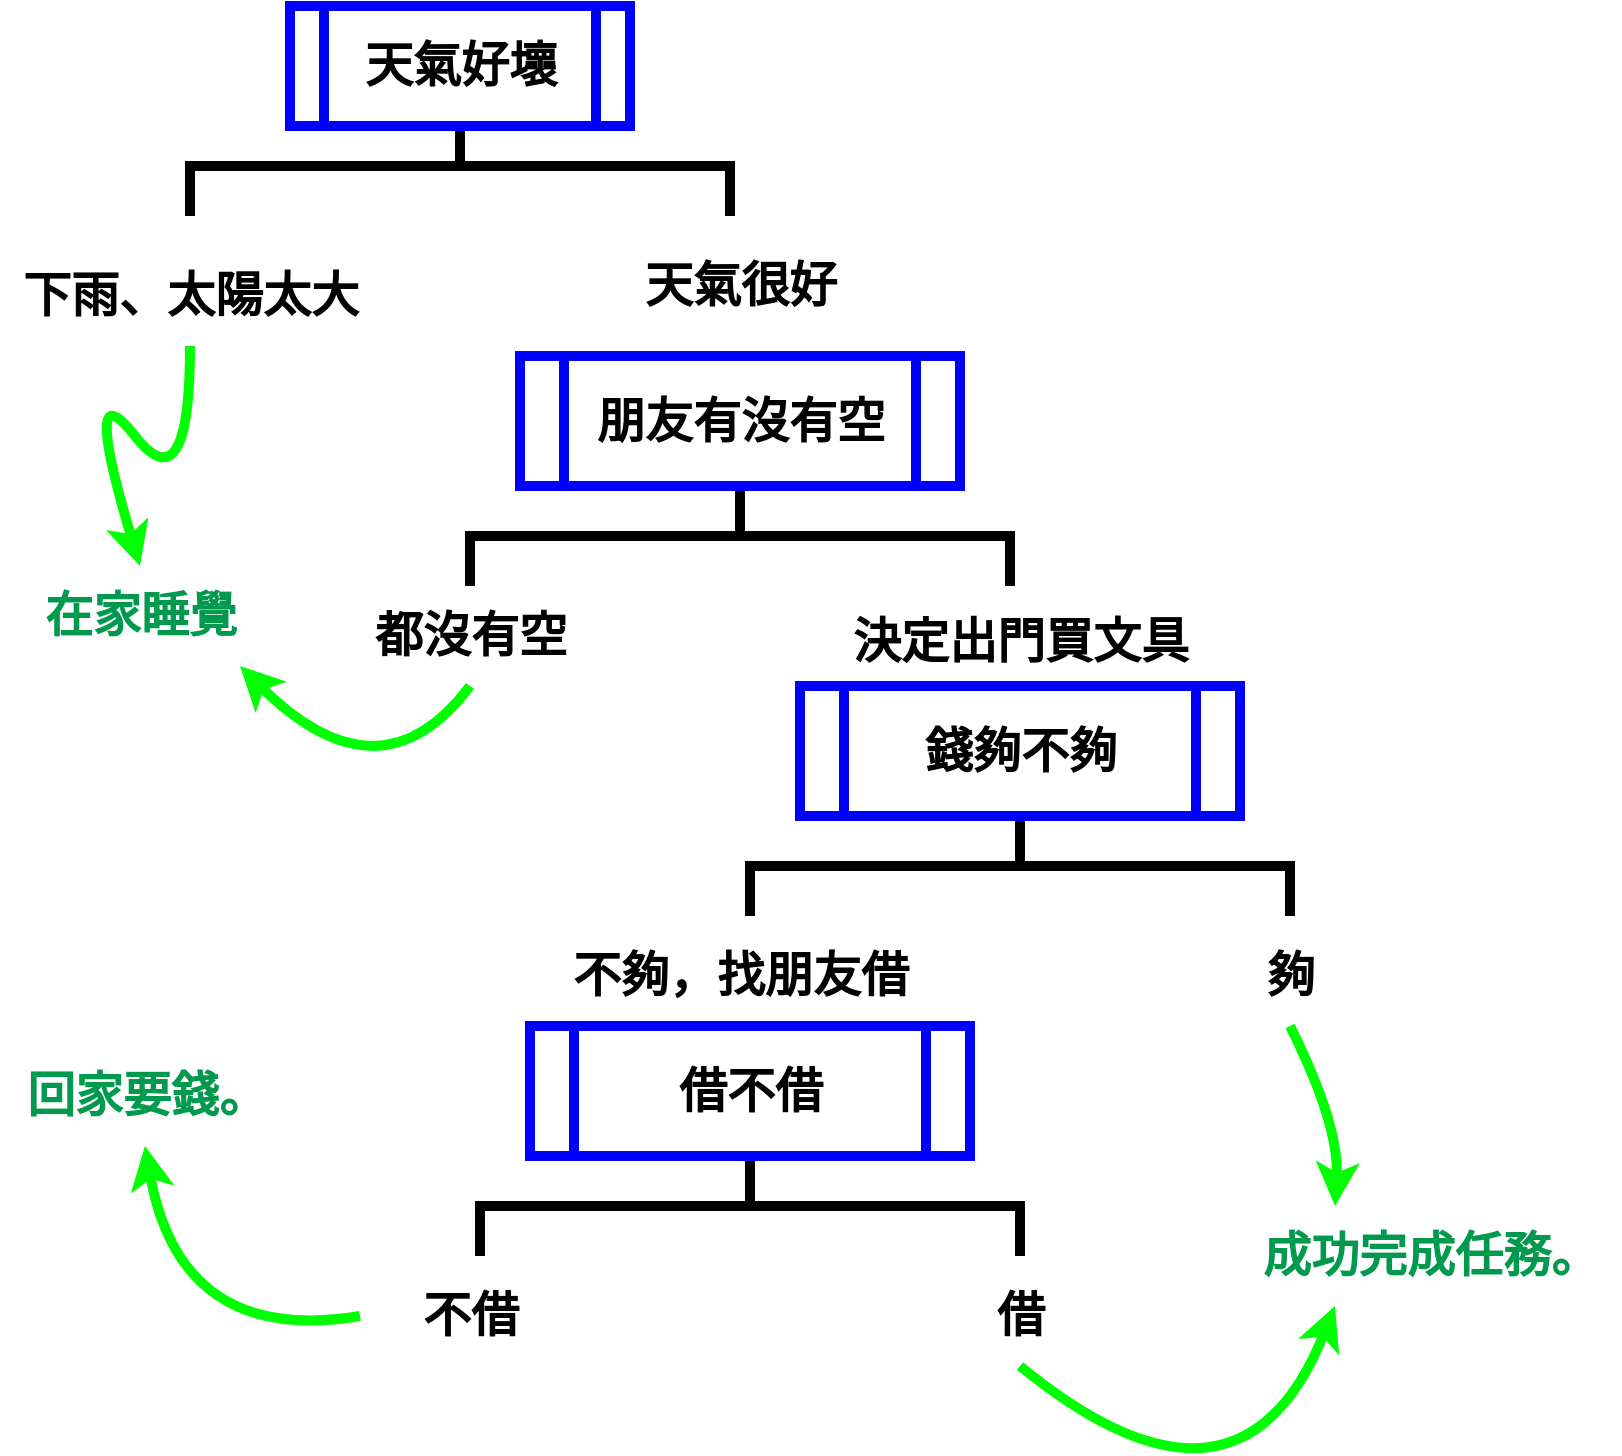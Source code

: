 <mxfile version="20.2.7" type="device"><diagram id="JFgGe4sQIbUpLCHUS1JE" name="第1頁"><mxGraphModel dx="782" dy="410" grid="1" gridSize="10" guides="1" tooltips="1" connect="1" arrows="1" fold="1" page="1" pageScale="1" pageWidth="827" pageHeight="1169" math="0" shadow="0"><root><mxCell id="0"/><mxCell id="1" parent="0"/><mxCell id="d_CuBQqdVXef_7m0Dvdq-1" value="" style="strokeWidth=5;html=1;shape=mxgraph.flowchart.annotation_2;align=left;labelPosition=right;pointerEvents=1;rotation=90;" vertex="1" parent="1"><mxGeometry x="405" y="65" width="50" height="270" as="geometry"/></mxCell><mxCell id="d_CuBQqdVXef_7m0Dvdq-13" value="" style="shape=process;whiteSpace=wrap;html=1;backgroundOutline=1;strokeWidth=5;strokeColor=#0000FF;" vertex="1" parent="1"><mxGeometry x="345" y="120" width="170" height="60" as="geometry"/></mxCell><mxCell id="d_CuBQqdVXef_7m0Dvdq-2" value="天氣好壞" style="text;strokeColor=none;fillColor=none;html=1;fontSize=24;fontStyle=1;verticalAlign=middle;align=center;" vertex="1" parent="1"><mxGeometry x="380" y="130" width="100" height="40" as="geometry"/></mxCell><mxCell id="d_CuBQqdVXef_7m0Dvdq-3" value="下雨、太陽太大" style="text;strokeColor=none;fillColor=none;html=1;fontSize=24;fontStyle=1;verticalAlign=middle;align=center;" vertex="1" parent="1"><mxGeometry x="200" y="240" width="190" height="50" as="geometry"/></mxCell><mxCell id="d_CuBQqdVXef_7m0Dvdq-7" value="" style="endArrow=classic;html=1;exitX=0.5;exitY=1;exitDx=0;exitDy=0;strokeWidth=5;curved=1;entryX=0.5;entryY=0;entryDx=0;entryDy=0;strokeColor=#00FF00;" edge="1" parent="1" source="d_CuBQqdVXef_7m0Dvdq-3" target="d_CuBQqdVXef_7m0Dvdq-9"><mxGeometry width="50" height="50" relative="1" as="geometry"><mxPoint x="270" y="310" as="sourcePoint"/><mxPoint x="240" y="390" as="targetPoint"/><Array as="points"><mxPoint x="295" y="370"/><mxPoint x="240" y="300"/></Array></mxGeometry></mxCell><mxCell id="d_CuBQqdVXef_7m0Dvdq-9" value="在家睡覺" style="text;strokeColor=none;fillColor=none;html=1;fontSize=24;fontStyle=1;verticalAlign=middle;align=center;fontColor=#00994D;" vertex="1" parent="1"><mxGeometry x="220" y="400" width="100" height="50" as="geometry"/></mxCell><mxCell id="d_CuBQqdVXef_7m0Dvdq-10" value="天氣很好" style="text;strokeColor=none;fillColor=none;html=1;fontSize=24;fontStyle=1;verticalAlign=middle;align=center;" vertex="1" parent="1"><mxGeometry x="520" y="240" width="100" height="40" as="geometry"/></mxCell><mxCell id="d_CuBQqdVXef_7m0Dvdq-11" value="" style="strokeWidth=5;html=1;shape=mxgraph.flowchart.annotation_2;align=left;labelPosition=right;pointerEvents=1;rotation=90;" vertex="1" parent="1"><mxGeometry x="545" y="250" width="50" height="270" as="geometry"/></mxCell><mxCell id="d_CuBQqdVXef_7m0Dvdq-14" value="" style="shape=process;whiteSpace=wrap;html=1;backgroundOutline=1;strokeWidth=5;strokeColor=#0000FF;" vertex="1" parent="1"><mxGeometry x="460" y="295" width="220" height="65" as="geometry"/></mxCell><mxCell id="d_CuBQqdVXef_7m0Dvdq-12" value="朋友有沒有空" style="text;strokeColor=none;fillColor=none;html=1;fontSize=24;fontStyle=1;verticalAlign=middle;align=center;" vertex="1" parent="1"><mxGeometry x="490" y="305" width="160" height="45" as="geometry"/></mxCell><mxCell id="d_CuBQqdVXef_7m0Dvdq-15" value="都沒有空" style="text;strokeColor=none;fillColor=none;html=1;fontSize=24;fontStyle=1;verticalAlign=middle;align=center;" vertex="1" parent="1"><mxGeometry x="355" y="410" width="160" height="50" as="geometry"/></mxCell><mxCell id="d_CuBQqdVXef_7m0Dvdq-16" value="" style="endArrow=classic;html=1;exitX=0.5;exitY=1;exitDx=0;exitDy=0;strokeWidth=5;curved=1;entryX=1;entryY=1;entryDx=0;entryDy=0;strokeColor=#00FF00;" edge="1" parent="1" source="d_CuBQqdVXef_7m0Dvdq-15" target="d_CuBQqdVXef_7m0Dvdq-9"><mxGeometry width="50" height="50" relative="1" as="geometry"><mxPoint x="404" y="480" as="sourcePoint"/><mxPoint x="375" y="570" as="targetPoint"/><Array as="points"><mxPoint x="390" y="520"/></Array></mxGeometry></mxCell><mxCell id="d_CuBQqdVXef_7m0Dvdq-18" value="決定出門買文具" style="text;strokeColor=none;fillColor=none;html=1;fontSize=24;fontStyle=1;verticalAlign=middle;align=center;" vertex="1" parent="1"><mxGeometry x="620" y="415" width="180" height="45" as="geometry"/></mxCell><mxCell id="d_CuBQqdVXef_7m0Dvdq-19" value="" style="strokeWidth=5;html=1;shape=mxgraph.flowchart.annotation_2;align=left;labelPosition=right;pointerEvents=1;rotation=90;" vertex="1" parent="1"><mxGeometry x="685" y="415" width="50" height="270" as="geometry"/></mxCell><mxCell id="d_CuBQqdVXef_7m0Dvdq-20" value="" style="shape=process;whiteSpace=wrap;html=1;backgroundOutline=1;strokeWidth=5;strokeColor=#0000FF;" vertex="1" parent="1"><mxGeometry x="600" y="460" width="220" height="65" as="geometry"/></mxCell><mxCell id="d_CuBQqdVXef_7m0Dvdq-21" value="錢夠不夠" style="text;strokeColor=none;fillColor=none;html=1;fontSize=24;fontStyle=1;verticalAlign=middle;align=center;" vertex="1" parent="1"><mxGeometry x="630" y="470" width="160" height="45" as="geometry"/></mxCell><mxCell id="d_CuBQqdVXef_7m0Dvdq-22" value="不夠，找朋友借" style="text;strokeColor=none;fillColor=none;html=1;fontSize=24;fontStyle=1;verticalAlign=middle;align=center;" vertex="1" parent="1"><mxGeometry x="472.5" y="580" width="195" height="50" as="geometry"/></mxCell><mxCell id="d_CuBQqdVXef_7m0Dvdq-23" value="" style="strokeWidth=5;html=1;shape=mxgraph.flowchart.annotation_2;align=left;labelPosition=right;pointerEvents=1;rotation=90;" vertex="1" parent="1"><mxGeometry x="550" y="585" width="50" height="270" as="geometry"/></mxCell><mxCell id="d_CuBQqdVXef_7m0Dvdq-24" value="" style="shape=process;whiteSpace=wrap;html=1;backgroundOutline=1;strokeWidth=5;strokeColor=#0000FF;" vertex="1" parent="1"><mxGeometry x="465" y="630" width="220" height="65" as="geometry"/></mxCell><mxCell id="d_CuBQqdVXef_7m0Dvdq-25" value="借不借" style="text;strokeColor=none;fillColor=none;html=1;fontSize=24;fontStyle=1;verticalAlign=middle;align=center;" vertex="1" parent="1"><mxGeometry x="495" y="640" width="160" height="45" as="geometry"/></mxCell><mxCell id="d_CuBQqdVXef_7m0Dvdq-26" value="借" style="text;strokeColor=none;fillColor=none;html=1;fontSize=24;fontStyle=1;verticalAlign=middle;align=center;" vertex="1" parent="1"><mxGeometry x="670" y="750" width="80" height="50" as="geometry"/></mxCell><mxCell id="d_CuBQqdVXef_7m0Dvdq-27" value="不借" style="text;strokeColor=none;fillColor=none;html=1;fontSize=24;fontStyle=1;verticalAlign=middle;align=center;" vertex="1" parent="1"><mxGeometry x="380" y="750" width="110" height="50" as="geometry"/></mxCell><mxCell id="d_CuBQqdVXef_7m0Dvdq-28" value="夠" style="text;strokeColor=none;fillColor=none;html=1;fontSize=24;fontStyle=1;verticalAlign=middle;align=center;" vertex="1" parent="1"><mxGeometry x="810" y="580" width="70" height="50" as="geometry"/></mxCell><mxCell id="d_CuBQqdVXef_7m0Dvdq-29" value="成功完成任務。" style="text;strokeColor=none;fillColor=none;html=1;fontSize=24;fontStyle=1;verticalAlign=middle;align=center;fontColor=#00994D;" vertex="1" parent="1"><mxGeometry x="820" y="720" width="190" height="50" as="geometry"/></mxCell><mxCell id="d_CuBQqdVXef_7m0Dvdq-30" value="" style="endArrow=classic;html=1;exitX=0.5;exitY=1;exitDx=0;exitDy=0;strokeWidth=5;curved=1;entryX=0.25;entryY=0;entryDx=0;entryDy=0;strokeColor=#00FF00;" edge="1" parent="1" source="d_CuBQqdVXef_7m0Dvdq-28" target="d_CuBQqdVXef_7m0Dvdq-29"><mxGeometry width="50" height="50" relative="1" as="geometry"><mxPoint x="855" y="635" as="sourcePoint"/><mxPoint x="740" y="625" as="targetPoint"/><Array as="points"><mxPoint x="870" y="680"/></Array></mxGeometry></mxCell><mxCell id="d_CuBQqdVXef_7m0Dvdq-31" value="" style="endArrow=classic;html=1;exitX=0.5;exitY=1;exitDx=0;exitDy=0;strokeWidth=5;curved=1;entryX=0.25;entryY=1;entryDx=0;entryDy=0;strokeColor=#00FF00;" edge="1" parent="1" source="d_CuBQqdVXef_7m0Dvdq-26" target="d_CuBQqdVXef_7m0Dvdq-29"><mxGeometry width="50" height="50" relative="1" as="geometry"><mxPoint x="795" y="840" as="sourcePoint"/><mxPoint x="680" y="830" as="targetPoint"/><Array as="points"><mxPoint x="820" y="890"/></Array></mxGeometry></mxCell><mxCell id="d_CuBQqdVXef_7m0Dvdq-32" value="" style="endArrow=classic;html=1;exitX=0;exitY=0.5;exitDx=0;exitDy=0;strokeWidth=5;curved=1;entryX=0.5;entryY=1;entryDx=0;entryDy=0;strokeColor=#00FF00;" edge="1" parent="1" source="d_CuBQqdVXef_7m0Dvdq-27" target="d_CuBQqdVXef_7m0Dvdq-33"><mxGeometry width="50" height="50" relative="1" as="geometry"><mxPoint x="370" y="830" as="sourcePoint"/><mxPoint x="527.5" y="800" as="targetPoint"/><Array as="points"><mxPoint x="290" y="790"/></Array></mxGeometry></mxCell><mxCell id="d_CuBQqdVXef_7m0Dvdq-33" value="回家要錢。" style="text;strokeColor=none;fillColor=none;html=1;fontSize=24;fontStyle=1;verticalAlign=middle;align=center;fontColor=#00994D;" vertex="1" parent="1"><mxGeometry x="200" y="640" width="145" height="50" as="geometry"/></mxCell></root></mxGraphModel></diagram></mxfile>